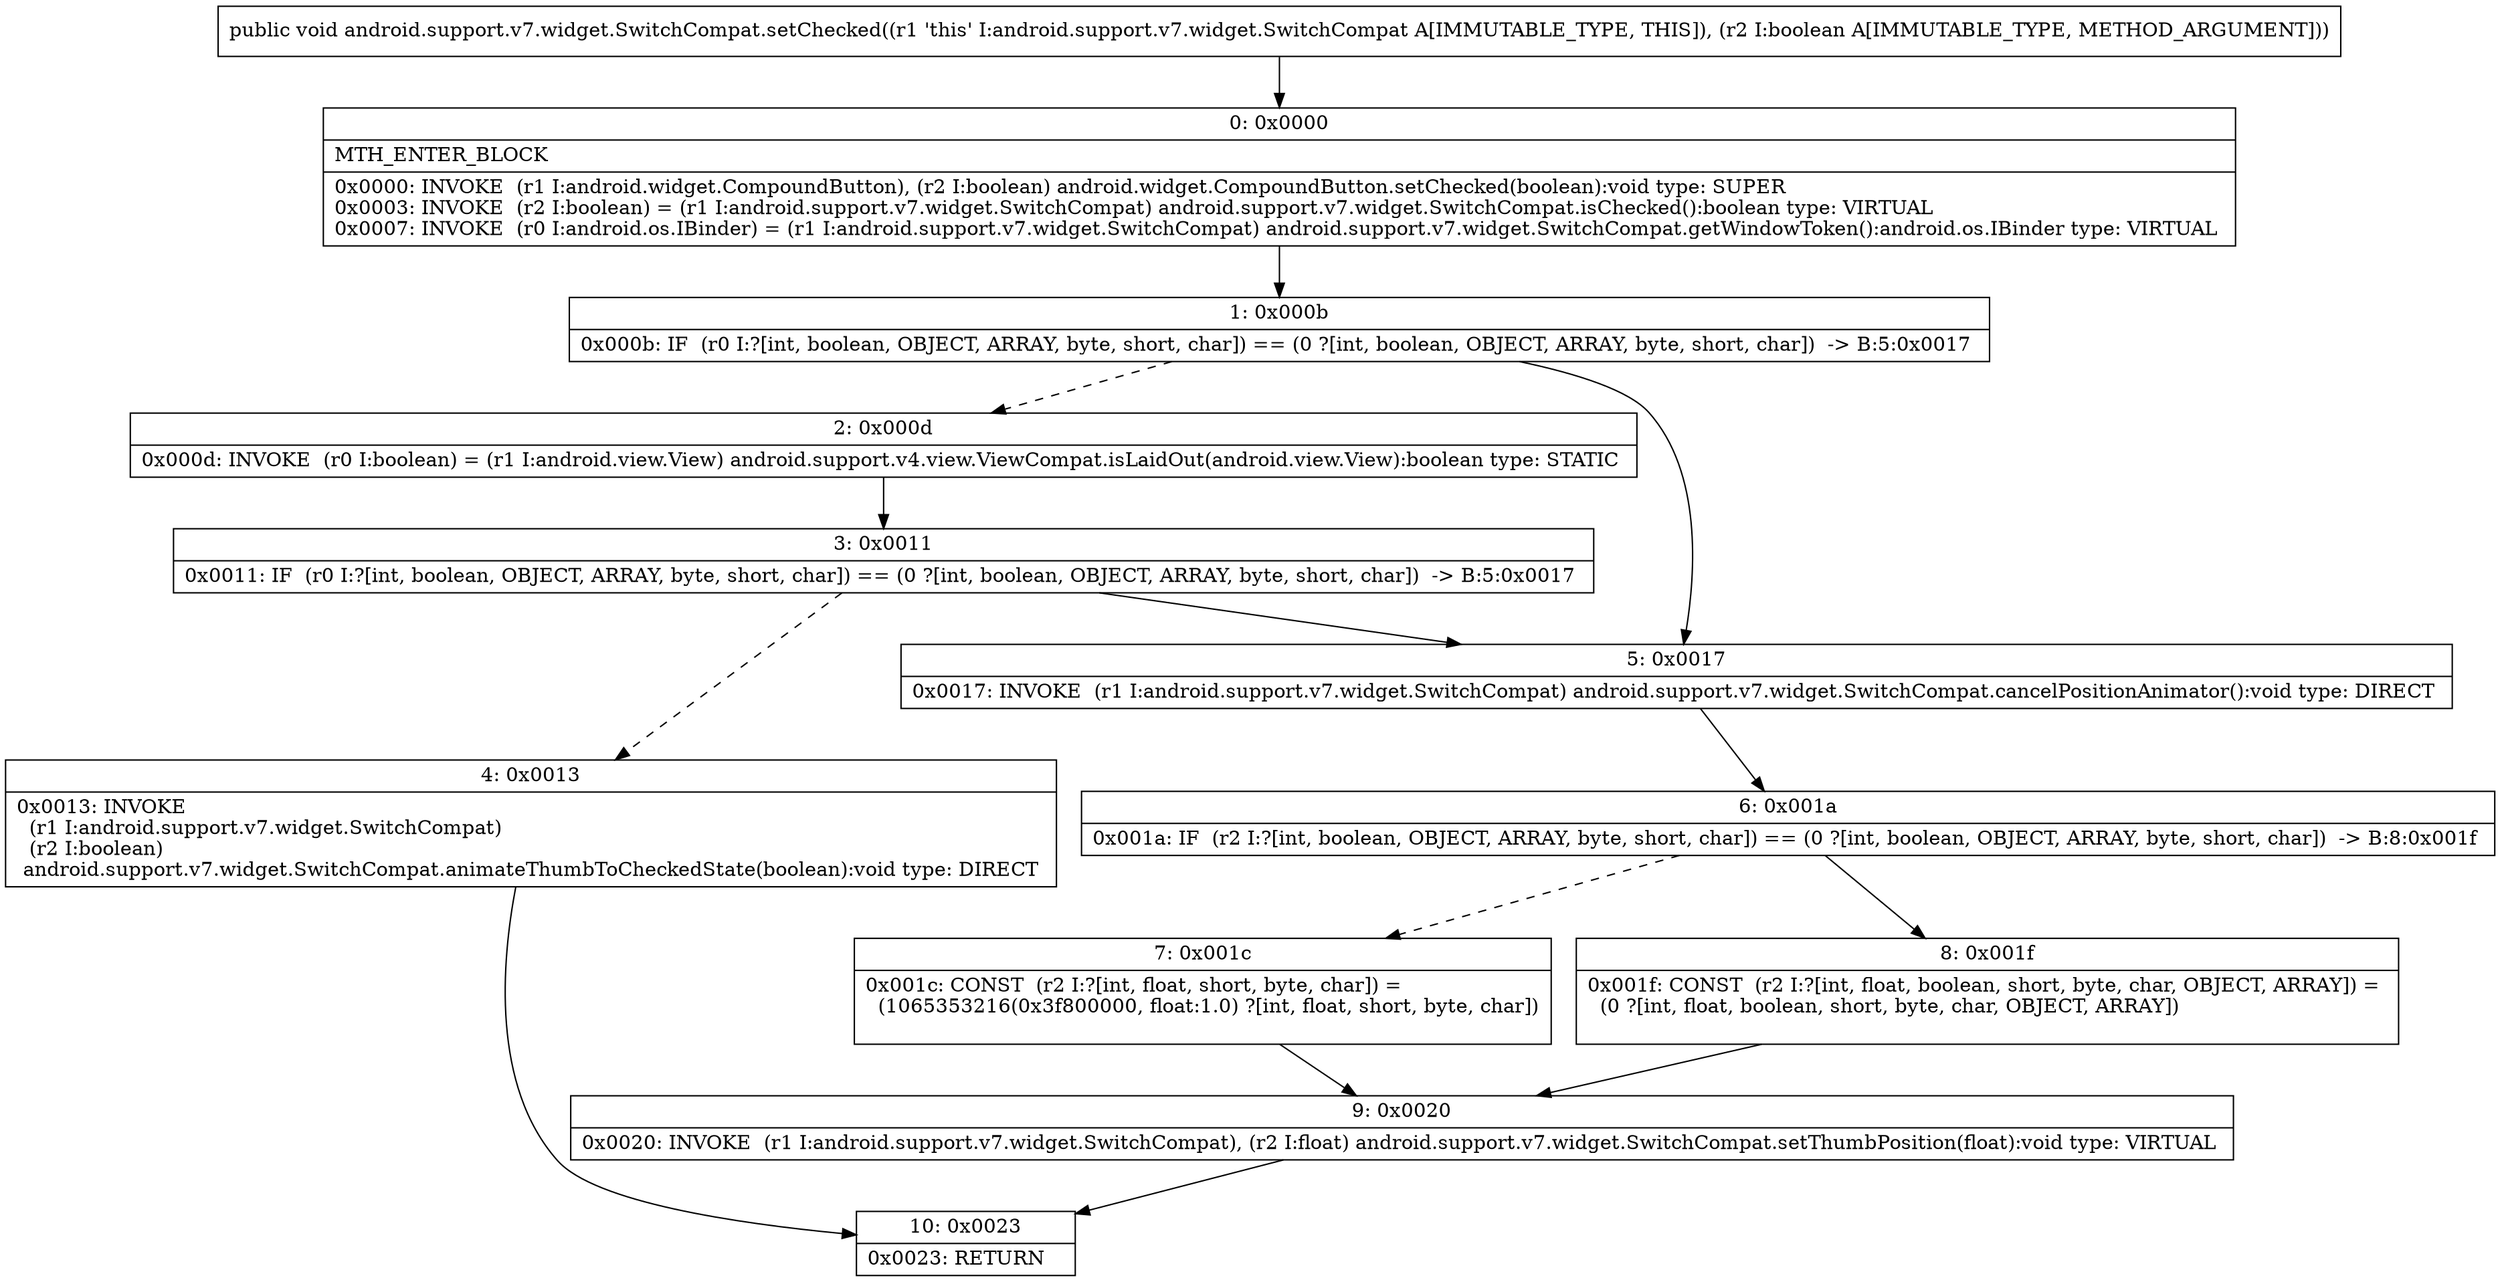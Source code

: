 digraph "CFG forandroid.support.v7.widget.SwitchCompat.setChecked(Z)V" {
Node_0 [shape=record,label="{0\:\ 0x0000|MTH_ENTER_BLOCK\l|0x0000: INVOKE  (r1 I:android.widget.CompoundButton), (r2 I:boolean) android.widget.CompoundButton.setChecked(boolean):void type: SUPER \l0x0003: INVOKE  (r2 I:boolean) = (r1 I:android.support.v7.widget.SwitchCompat) android.support.v7.widget.SwitchCompat.isChecked():boolean type: VIRTUAL \l0x0007: INVOKE  (r0 I:android.os.IBinder) = (r1 I:android.support.v7.widget.SwitchCompat) android.support.v7.widget.SwitchCompat.getWindowToken():android.os.IBinder type: VIRTUAL \l}"];
Node_1 [shape=record,label="{1\:\ 0x000b|0x000b: IF  (r0 I:?[int, boolean, OBJECT, ARRAY, byte, short, char]) == (0 ?[int, boolean, OBJECT, ARRAY, byte, short, char])  \-\> B:5:0x0017 \l}"];
Node_2 [shape=record,label="{2\:\ 0x000d|0x000d: INVOKE  (r0 I:boolean) = (r1 I:android.view.View) android.support.v4.view.ViewCompat.isLaidOut(android.view.View):boolean type: STATIC \l}"];
Node_3 [shape=record,label="{3\:\ 0x0011|0x0011: IF  (r0 I:?[int, boolean, OBJECT, ARRAY, byte, short, char]) == (0 ?[int, boolean, OBJECT, ARRAY, byte, short, char])  \-\> B:5:0x0017 \l}"];
Node_4 [shape=record,label="{4\:\ 0x0013|0x0013: INVOKE  \l  (r1 I:android.support.v7.widget.SwitchCompat)\l  (r2 I:boolean)\l android.support.v7.widget.SwitchCompat.animateThumbToCheckedState(boolean):void type: DIRECT \l}"];
Node_5 [shape=record,label="{5\:\ 0x0017|0x0017: INVOKE  (r1 I:android.support.v7.widget.SwitchCompat) android.support.v7.widget.SwitchCompat.cancelPositionAnimator():void type: DIRECT \l}"];
Node_6 [shape=record,label="{6\:\ 0x001a|0x001a: IF  (r2 I:?[int, boolean, OBJECT, ARRAY, byte, short, char]) == (0 ?[int, boolean, OBJECT, ARRAY, byte, short, char])  \-\> B:8:0x001f \l}"];
Node_7 [shape=record,label="{7\:\ 0x001c|0x001c: CONST  (r2 I:?[int, float, short, byte, char]) = \l  (1065353216(0x3f800000, float:1.0) ?[int, float, short, byte, char])\l \l}"];
Node_8 [shape=record,label="{8\:\ 0x001f|0x001f: CONST  (r2 I:?[int, float, boolean, short, byte, char, OBJECT, ARRAY]) = \l  (0 ?[int, float, boolean, short, byte, char, OBJECT, ARRAY])\l \l}"];
Node_9 [shape=record,label="{9\:\ 0x0020|0x0020: INVOKE  (r1 I:android.support.v7.widget.SwitchCompat), (r2 I:float) android.support.v7.widget.SwitchCompat.setThumbPosition(float):void type: VIRTUAL \l}"];
Node_10 [shape=record,label="{10\:\ 0x0023|0x0023: RETURN   \l}"];
MethodNode[shape=record,label="{public void android.support.v7.widget.SwitchCompat.setChecked((r1 'this' I:android.support.v7.widget.SwitchCompat A[IMMUTABLE_TYPE, THIS]), (r2 I:boolean A[IMMUTABLE_TYPE, METHOD_ARGUMENT])) }"];
MethodNode -> Node_0;
Node_0 -> Node_1;
Node_1 -> Node_2[style=dashed];
Node_1 -> Node_5;
Node_2 -> Node_3;
Node_3 -> Node_4[style=dashed];
Node_3 -> Node_5;
Node_4 -> Node_10;
Node_5 -> Node_6;
Node_6 -> Node_7[style=dashed];
Node_6 -> Node_8;
Node_7 -> Node_9;
Node_8 -> Node_9;
Node_9 -> Node_10;
}

